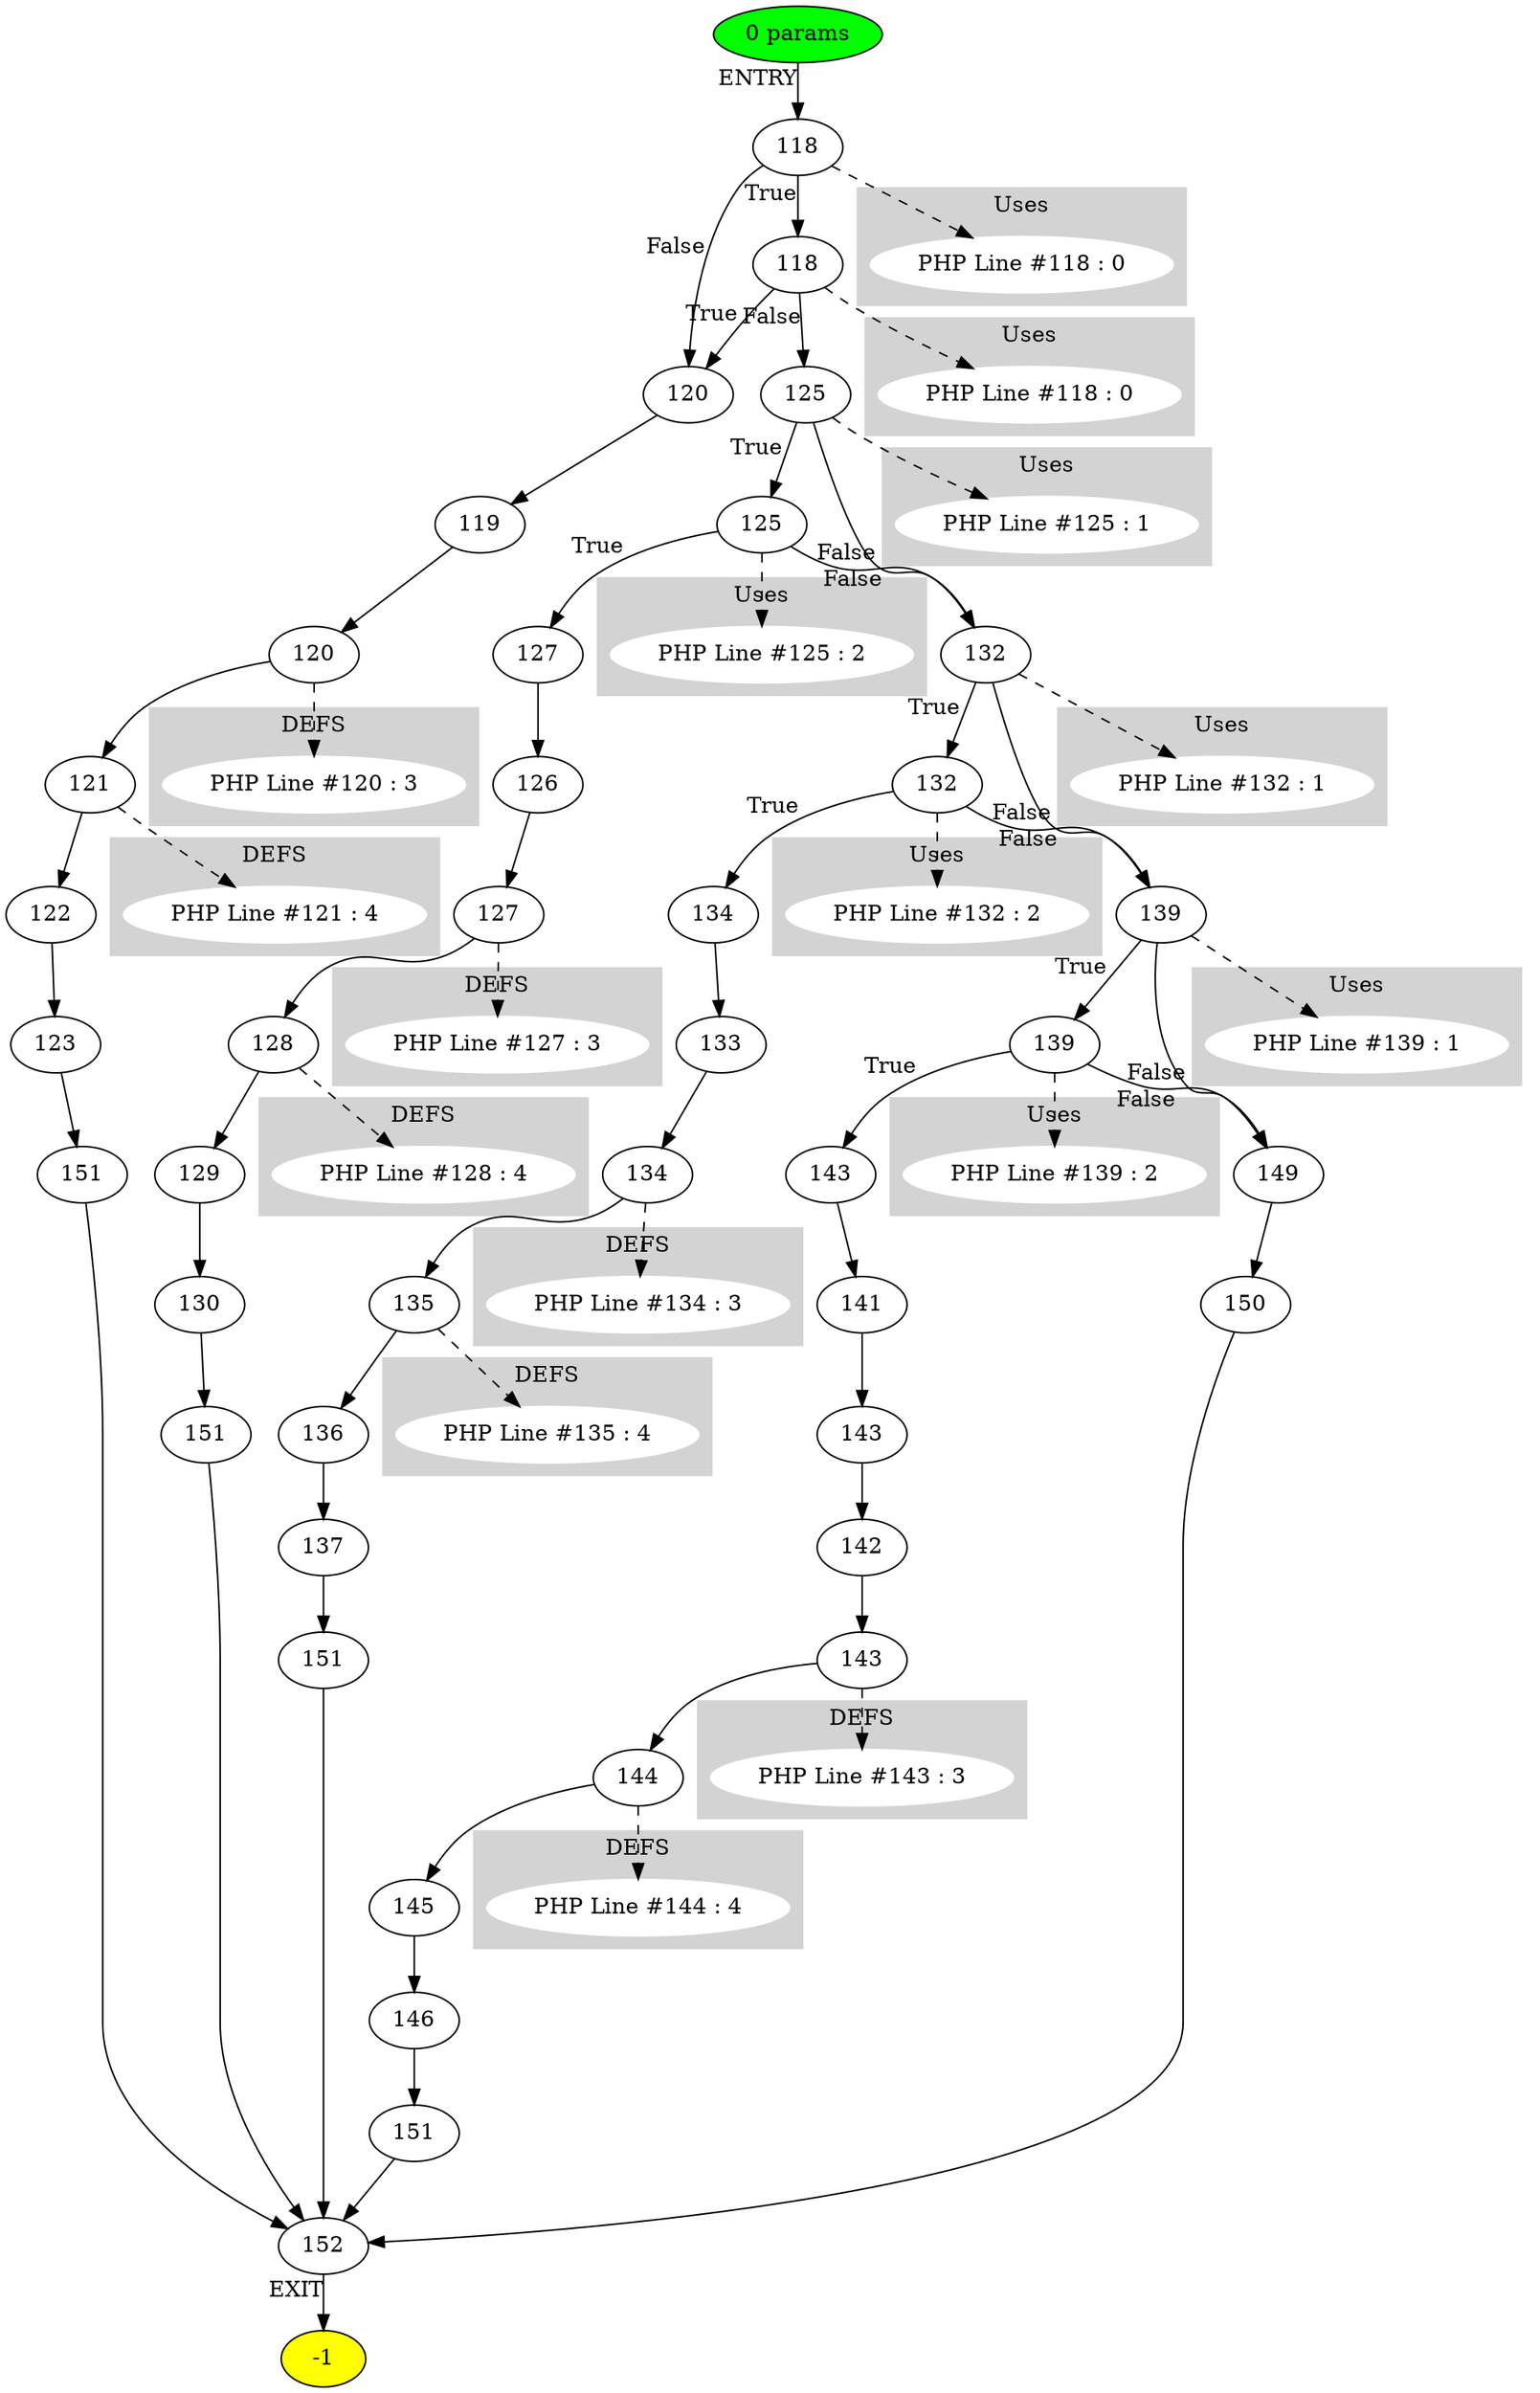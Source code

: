 digraph testName {
0 [label="118" tooltip="Int
CGetL2
Neq
JmpNZ
"];
1 [label="118" tooltip="String
CGetL2
Neq
JmpZ
"];
2 [label="120" tooltip="FPushFuncD
"];
3 [label="119" tooltip="String
"];
4 [label="120" tooltip="FPassCE
FPushFuncD
FPassL
FCall
FPassR
FCall
UnboxR
SetL
PopC
"];
5 [label="121" tooltip="FPushFuncD
FPassL
FCall
UnboxR
SetL
PopC
"];
6 [label="122" tooltip="FPushFuncD
String
FPassCE
FCall
PopR
"];
7 [label="123" tooltip="FPushFuncD
FPassL
FCall
UnboxR
Print
PopC
"];
8 [label="151" tooltip="Jmp
"];
9 [label="125" tooltip="String
CGetL2
Eq
JmpZ
"];
10 [label="125" tooltip="String
CGetL2
Neq
JmpZ
"];
11 [label="127" tooltip="FPushFuncD
"];
12 [label="126" tooltip="String
"];
13 [label="127" tooltip="FPassCE
FPushFuncD
FPassL
FCall
FPassR
FCall
UnboxR
SetL
PopC
"];
14 [label="128" tooltip="FPushFuncD
FPassL
FCall
UnboxR
SetL
PopC
"];
15 [label="129" tooltip="FPushFuncD
String
FPassCE
FCall
PopR
"];
16 [label="130" tooltip="FPushFuncD
FPassL
FCall
UnboxR
Print
PopC
"];
17 [label="151" tooltip="Jmp
"];
18 [label="132" tooltip="String
CGetL2
Neq
JmpZ
"];
19 [label="132" tooltip="String
CGetL2
Eq
JmpZ
"];
20 [label="134" tooltip="FPushFuncD
"];
21 [label="133" tooltip="String
"];
22 [label="134" tooltip="FPassCE
FPushFuncD
FPassL
FCall
FPassR
FCall
UnboxR
SetL
PopC
"];
23 [label="135" tooltip="FPushFuncD
FPassL
FCall
UnboxR
SetL
PopC
"];
24 [label="136" tooltip="FPushFuncD
String
FPassCE
FCall
PopR
"];
25 [label="137" tooltip="FPushFuncD
FPassL
FCall
UnboxR
Print
PopC
"];
26 [label="151" tooltip="Jmp
"];
27 [label="139" tooltip="String
CGetL2
Neq
JmpZ
"];
28 [label="139" tooltip="String
CGetL2
Neq
JmpZ
"];
29 [label="143" tooltip="FPushFuncD
"];
30 [label="141" tooltip="String
"];
31 [label="143" tooltip="FPassCE
"];
32 [label="142" tooltip="FPushFuncD
FPassL
FCall
"];
33 [label="143" tooltip="FPassR
FPushFuncD
FPassL
FCall
FPassR
FCall
UnboxR
SetL
PopC
"];
34 [label="144" tooltip="FPushFuncD
FPassL
FCall
UnboxR
SetL
PopC
"];
35 [label="145" tooltip="FPushFuncD
String
FPassCE
FCall
PopR
"];
36 [label="146" tooltip="FPushFuncD
FPassL
FCall
UnboxR
Print
PopC
"];
37 [label="151" tooltip="Jmp
"];
38 [label="149" tooltip="FPushFuncD
String
FPassCE
FCall
PopR
"];
39 [label="150" tooltip="FPushFuncD
String
FPassCE
FCall
UnboxR
Print
PopC
"];
40 [label="152" tooltip="Null
RetC
"];
0 -> 1[xlabel="True"];
0 -> 2[xlabel="False"];
1 -> 2[xlabel="True"];
1 -> 9[xlabel="False"];
2 -> 3;
3 -> 4;
4 -> 5;
5 -> 6;
6 -> 7;
7 -> 8;
8 -> 40;
9 -> 10[xlabel="True"];
9 -> 18[xlabel="False"];
10 -> 11[xlabel="True"];
10 -> 18[xlabel="False"];
11 -> 12;
12 -> 13;
13 -> 14;
14 -> 15;
15 -> 16;
16 -> 17;
17 -> 40;
18 -> 19[xlabel="True"];
18 -> 27[xlabel="False"];
19 -> 20[xlabel="True"];
19 -> 27[xlabel="False"];
20 -> 21;
21 -> 22;
22 -> 23;
23 -> 24;
24 -> 25;
25 -> 26;
26 -> 40;
27 -> 28[xlabel="True"];
27 -> 38[xlabel="False"];
28 -> 29[xlabel="True"];
28 -> 38[xlabel="False"];
29 -> 30;
30 -> 31;
31 -> 32;
32 -> 33;
33 -> 34;
34 -> 35;
35 -> 36;
36 -> 37;
37 -> 40;
38 -> 39;
39 -> 40;
-2 -> 0[xlabel="ENTRY"];
40 -> -1[xlabel="EXIT"];
-2 [fillcolor = green, style = filled]-1 [fillcolor= yellow, style = filled] subgraph cluster_g_4 { style=filled; color=lightgrey; node [style=filled,color=white]; g_4[label= "PHP Line #120 : 3"];label = "DEFS";}
4 -> g_4 [style="dashed"];
subgraph cluster_g_5 { style=filled; color=lightgrey; node [style=filled,color=white]; g_5[label= "PHP Line #121 : 4"];label = "DEFS";}
5 -> g_5 [style="dashed"];
subgraph cluster_g_13 { style=filled; color=lightgrey; node [style=filled,color=white]; g_13[label= "PHP Line #127 : 3"];label = "DEFS";}
13 -> g_13 [style="dashed"];
subgraph cluster_g_14 { style=filled; color=lightgrey; node [style=filled,color=white]; g_14[label= "PHP Line #128 : 4"];label = "DEFS";}
14 -> g_14 [style="dashed"];
subgraph cluster_g_22 { style=filled; color=lightgrey; node [style=filled,color=white]; g_22[label= "PHP Line #134 : 3"];label = "DEFS";}
22 -> g_22 [style="dashed"];
subgraph cluster_g_23 { style=filled; color=lightgrey; node [style=filled,color=white]; g_23[label= "PHP Line #135 : 4"];label = "DEFS";}
23 -> g_23 [style="dashed"];
subgraph cluster_g_33 { style=filled; color=lightgrey; node [style=filled,color=white]; g_33[label= "PHP Line #143 : 3"];label = "DEFS";}
33 -> g_33 [style="dashed"];
subgraph cluster_g_34 { style=filled; color=lightgrey; node [style=filled,color=white]; g_34[label= "PHP Line #144 : 4"];label = "DEFS";}
34 -> g_34 [style="dashed"];
subgraph cluster_use_0 { style=filled; color=lightgrey; node [style=filled,color=white]; use_0_0[label= "PHP Line #118 : 0"];label = "Uses";}
0 -> use_0_0 [style="dashed"];
subgraph cluster_use_1 { style=filled; color=lightgrey; node [style=filled,color=white]; use_1_0[label= "PHP Line #118 : 0"];label = "Uses";}
1 -> use_1_0 [style="dashed"];
subgraph cluster_use_9 { style=filled; color=lightgrey; node [style=filled,color=white]; use_9_1[label= "PHP Line #125 : 1"];label = "Uses";}
9 -> use_9_1 [style="dashed"];
subgraph cluster_use_10 { style=filled; color=lightgrey; node [style=filled,color=white]; use_10_2[label= "PHP Line #125 : 2"];label = "Uses";}
10 -> use_10_2 [style="dashed"];
subgraph cluster_use_18 { style=filled; color=lightgrey; node [style=filled,color=white]; use_18_1[label= "PHP Line #132 : 1"];label = "Uses";}
18 -> use_18_1 [style="dashed"];
subgraph cluster_use_19 { style=filled; color=lightgrey; node [style=filled,color=white]; use_19_2[label= "PHP Line #132 : 2"];label = "Uses";}
19 -> use_19_2 [style="dashed"];
subgraph cluster_use_27 { style=filled; color=lightgrey; node [style=filled,color=white]; use_27_1[label= "PHP Line #139 : 1"];label = "Uses";}
27 -> use_27_1 [style="dashed"];
subgraph cluster_use_28 { style=filled; color=lightgrey; node [style=filled,color=white]; use_28_2[label= "PHP Line #139 : 2"];label = "Uses";}
28 -> use_28_2 [style="dashed"];
-2 [label="0 params"];
}
